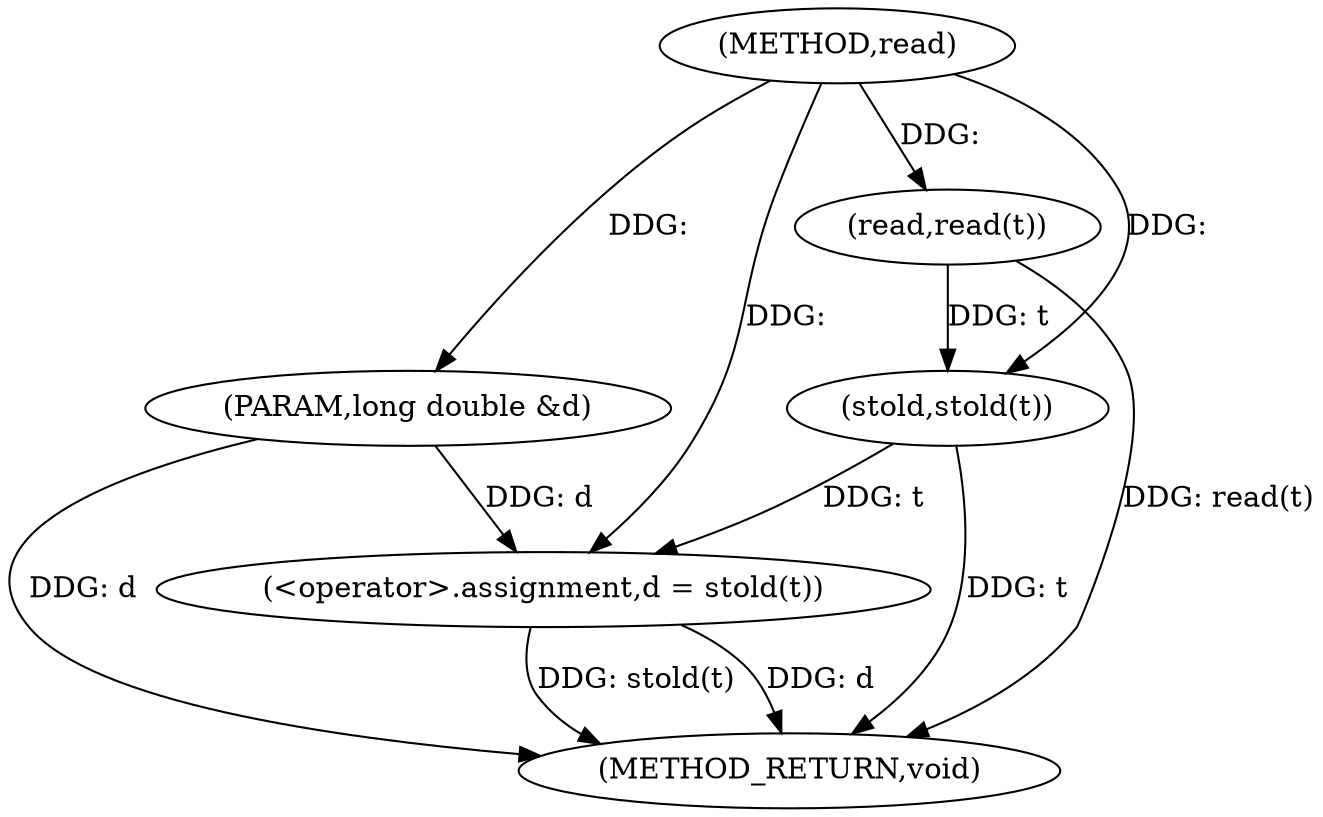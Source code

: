 digraph "read" {  
"1000166" [label = "(METHOD,read)" ]
"1000176" [label = "(METHOD_RETURN,void)" ]
"1000167" [label = "(PARAM,long double &d)" ]
"1000170" [label = "(read,read(t))" ]
"1000172" [label = "(<operator>.assignment,d = stold(t))" ]
"1000174" [label = "(stold,stold(t))" ]
  "1000167" -> "1000176"  [ label = "DDG: d"] 
  "1000170" -> "1000176"  [ label = "DDG: read(t)"] 
  "1000172" -> "1000176"  [ label = "DDG: d"] 
  "1000174" -> "1000176"  [ label = "DDG: t"] 
  "1000172" -> "1000176"  [ label = "DDG: stold(t)"] 
  "1000166" -> "1000167"  [ label = "DDG: "] 
  "1000174" -> "1000172"  [ label = "DDG: t"] 
  "1000166" -> "1000170"  [ label = "DDG: "] 
  "1000167" -> "1000172"  [ label = "DDG: d"] 
  "1000166" -> "1000172"  [ label = "DDG: "] 
  "1000170" -> "1000174"  [ label = "DDG: t"] 
  "1000166" -> "1000174"  [ label = "DDG: "] 
}
